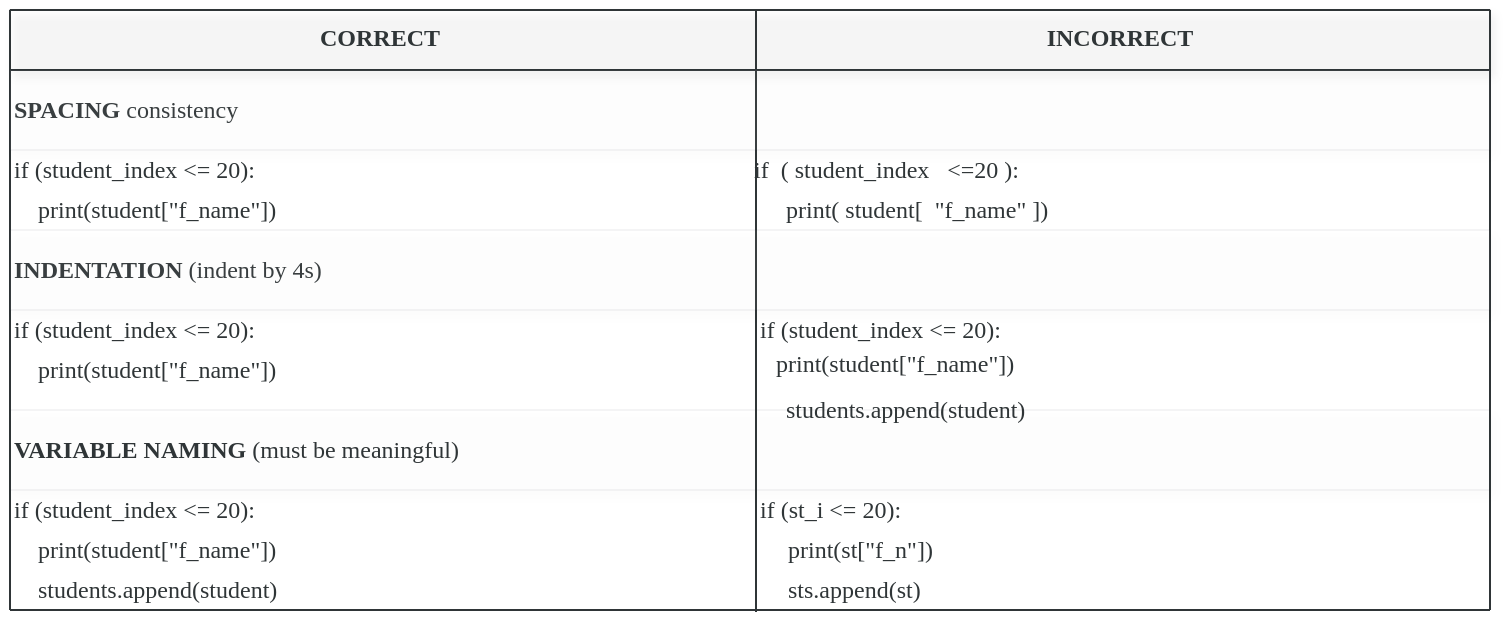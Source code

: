 <mxfile version="13.9.9" type="device"><diagram id="FT9ZO02VxDZpm9naYrI9" name="Page-1"><mxGraphModel dx="1072" dy="832" grid="0" gridSize="10" guides="1" tooltips="1" connect="1" arrows="1" fold="1" page="1" pageScale="1" pageWidth="827" pageHeight="1169" math="0" shadow="0"><root><mxCell id="0"/><mxCell id="1" parent="0"/><mxCell id="yyw-vfLoRmh3URsplYg_-36" value="" style="rounded=0;whiteSpace=wrap;html=1;fontFamily=Lucida Console;strokeColor=#2F3537;opacity=5;fillColor=#FFFFFF;shadow=1;fontColor=#2F3537;" vertex="1" parent="1"><mxGeometry x="40" y="210" width="740" height="40" as="geometry"/></mxCell><mxCell id="yyw-vfLoRmh3URsplYg_-25" value="if (student_index &amp;lt;= 20):&amp;nbsp;" style="text;html=1;strokeColor=none;fillColor=none;align=left;verticalAlign=middle;whiteSpace=wrap;rounded=0;fontFamily=Fira Code;fontSource=https%3A%2F%2Ffonts.googleapis.com%2Fcss2%3Ffamily%3DFira%2BCode%3Awght%40300%26display%3Dswap';fontColor=#2F3537;" vertex="1" parent="1"><mxGeometry x="40" y="250" width="370" height="20" as="geometry"/></mxCell><mxCell id="yyw-vfLoRmh3URsplYg_-11" value="" style="rounded=0;whiteSpace=wrap;html=1;fontFamily=Lucida Console;strokeColor=#2F3537;opacity=20;fillColor=#FFFFFF;shadow=1;fontColor=#2F3537;" vertex="1" parent="1"><mxGeometry x="40" y="10" width="740" height="30" as="geometry"/></mxCell><mxCell id="yyw-vfLoRmh3URsplYg_-1" value="if (student_index &amp;lt;= 20):&amp;nbsp;" style="text;html=1;strokeColor=none;fillColor=none;align=left;verticalAlign=middle;whiteSpace=wrap;rounded=0;fontFamily=Fira Code;fontSource=https%3A%2F%2Ffonts.googleapis.com%2Fcss2%3Ffamily%3DFira%2BCode%3Awght%40300%26display%3Dswap';fontColor=#2F3537;" vertex="1" parent="1"><mxGeometry x="40" y="80" width="370" height="20" as="geometry"/></mxCell><mxCell id="yyw-vfLoRmh3URsplYg_-3" value="&amp;nbsp; &amp;nbsp; print(student[&quot;f_name&quot;])&amp;nbsp; &amp;nbsp; &amp;nbsp; &amp;nbsp; &amp;nbsp; &amp;nbsp; &amp;nbsp; &amp;nbsp; &amp;nbsp;&amp;nbsp;" style="text;html=1;strokeColor=none;fillColor=none;align=left;verticalAlign=middle;whiteSpace=wrap;rounded=0;fontFamily=Fira Code;fontSource=https%3A%2F%2Ffonts.googleapis.com%2Fcss2%3Ffamily%3DFira%2BCode%3Awght%40300%26display%3Dswap';fontColor=#2F3537;" vertex="1" parent="1"><mxGeometry x="40" y="100" width="370" height="20" as="geometry"/></mxCell><mxCell id="yyw-vfLoRmh3URsplYg_-4" value="" style="endArrow=none;html=1;strokeColor=#2F3537;" edge="1" parent="1"><mxGeometry width="50" height="50" relative="1" as="geometry"><mxPoint x="40" y="40" as="sourcePoint"/><mxPoint x="780" y="40" as="targetPoint"/></mxGeometry></mxCell><mxCell id="yyw-vfLoRmh3URsplYg_-5" value="" style="endArrow=none;html=1;strokeColor=#2F3537;" edge="1" parent="1"><mxGeometry width="50" height="50" relative="1" as="geometry"><mxPoint x="40" y="10" as="sourcePoint"/><mxPoint x="780" y="10" as="targetPoint"/></mxGeometry></mxCell><mxCell id="yyw-vfLoRmh3URsplYg_-6" value="" style="endArrow=none;html=1;strokeColor=#2F3537;" edge="1" parent="1"><mxGeometry width="50" height="50" relative="1" as="geometry"><mxPoint x="40" y="10" as="sourcePoint"/><mxPoint x="40" y="310" as="targetPoint"/></mxGeometry></mxCell><mxCell id="yyw-vfLoRmh3URsplYg_-7" value="" style="endArrow=none;html=1;strokeColor=#2F3537;" edge="1" parent="1"><mxGeometry width="50" height="50" relative="1" as="geometry"><mxPoint x="780" y="10" as="sourcePoint"/><mxPoint x="780" y="310" as="targetPoint"/></mxGeometry></mxCell><mxCell id="yyw-vfLoRmh3URsplYg_-8" value="" style="endArrow=none;html=1;strokeColor=#2F3537;" edge="1" parent="1"><mxGeometry width="50" height="50" relative="1" as="geometry"><mxPoint x="413" y="10" as="sourcePoint"/><mxPoint x="413" y="311" as="targetPoint"/></mxGeometry></mxCell><mxCell id="yyw-vfLoRmh3URsplYg_-9" value="&lt;b&gt;CORRECT&lt;/b&gt;" style="text;html=1;strokeColor=none;fillColor=none;align=center;verticalAlign=middle;whiteSpace=wrap;rounded=0;fontFamily=Fira Code;fontSource=https%3A%2F%2Ffonts.googleapis.com%2Fcss2%3Ffamily%3DFira%2BCode%3Awght%40300%26display%3Dswap';fontColor=#2F3537;" vertex="1" parent="1"><mxGeometry x="40" y="14" width="370" height="20" as="geometry"/></mxCell><mxCell id="yyw-vfLoRmh3URsplYg_-10" value="&lt;b&gt;INCORRECT&lt;/b&gt;" style="text;html=1;strokeColor=none;fillColor=none;align=center;verticalAlign=middle;whiteSpace=wrap;rounded=0;fontFamily=Fira Code;fontSource=https%3A%2F%2Ffonts.googleapis.com%2Fcss2%3Ffamily%3DFira%2BCode%3Awght%40300%26display%3Dswap';fontColor=#2F3537;" vertex="1" parent="1"><mxGeometry x="410" y="14" width="370" height="20" as="geometry"/></mxCell><mxCell id="yyw-vfLoRmh3URsplYg_-12" value="&lt;b&gt;SPACING &lt;/b&gt;consistency" style="text;html=1;strokeColor=none;fillColor=none;align=left;verticalAlign=middle;whiteSpace=wrap;rounded=0;fontFamily=Fira Code;fontSource=https%3A%2F%2Ffonts.googleapis.com%2Fcss2%3Ffamily%3DFira%2BCode%3Awght%40300%26display%3Dswap';fontColor=#2F3537;" vertex="1" parent="1"><mxGeometry x="40" y="50" width="540" height="20" as="geometry"/></mxCell><mxCell id="yyw-vfLoRmh3URsplYg_-13" value="if&amp;nbsp; ( student_index&amp;nbsp; &amp;nbsp;&amp;lt;=20 ):&amp;nbsp;" style="text;html=1;strokeColor=none;fillColor=none;align=left;verticalAlign=middle;whiteSpace=wrap;rounded=0;fontFamily=Fira Code;fontSource=https%3A%2F%2Ffonts.googleapis.com%2Fcss2%3Ffamily%3DFira%2BCode%3Awght%40300%26display%3Dswap';fontColor=#2F3537;" vertex="1" parent="1"><mxGeometry x="410" y="80" width="370" height="20" as="geometry"/></mxCell><mxCell id="yyw-vfLoRmh3URsplYg_-14" value="&amp;nbsp; &amp;nbsp; print( student[&amp;nbsp; &quot;f_name&quot; ])&amp;nbsp; &amp;nbsp; &amp;nbsp; &amp;nbsp; &amp;nbsp; &amp;nbsp; &amp;nbsp; &amp;nbsp; &amp;nbsp;&amp;nbsp;" style="text;html=1;strokeColor=none;fillColor=none;align=left;verticalAlign=middle;whiteSpace=wrap;rounded=0;fontFamily=Fira Code;fontSource=https%3A%2F%2Ffonts.googleapis.com%2Fcss2%3Ffamily%3DFira%2BCode%3Awght%40300%26display%3Dswap';fontColor=#2F3537;" vertex="1" parent="1"><mxGeometry x="414" y="100" width="370" height="20" as="geometry"/></mxCell><mxCell id="yyw-vfLoRmh3URsplYg_-16" value="&lt;b&gt;INDENTATION &lt;/b&gt;(indent by 4s)" style="text;html=1;strokeColor=none;fillColor=none;align=left;verticalAlign=middle;whiteSpace=wrap;rounded=0;fontFamily=Fira Code;fontSource=https%3A%2F%2Ffonts.googleapis.com%2Fcss2%3Ffamily%3DFira%2BCode%3Awght%40300%26display%3Dswap';fontColor=#2F3537;" vertex="1" parent="1"><mxGeometry x="40" y="130" width="540" height="20" as="geometry"/></mxCell><mxCell id="yyw-vfLoRmh3URsplYg_-17" value="if (student_index &amp;lt;= 20):&amp;nbsp;" style="text;html=1;strokeColor=none;fillColor=none;align=left;verticalAlign=middle;whiteSpace=wrap;rounded=0;fontFamily=Fira Code;fontSource=https%3A%2F%2Ffonts.googleapis.com%2Fcss2%3Ffamily%3DFira%2BCode%3Awght%40300%26display%3Dswap';fontColor=#2F3537;" vertex="1" parent="1"><mxGeometry x="40" y="160" width="370" height="20" as="geometry"/></mxCell><mxCell id="yyw-vfLoRmh3URsplYg_-18" value="&amp;nbsp; &amp;nbsp; print(student[&quot;f_name&quot;])&amp;nbsp; &amp;nbsp; &amp;nbsp; &amp;nbsp; &amp;nbsp; &amp;nbsp; &amp;nbsp; &amp;nbsp; &amp;nbsp;&amp;nbsp;" style="text;html=1;strokeColor=none;fillColor=none;align=left;verticalAlign=middle;whiteSpace=wrap;rounded=0;fontFamily=Fira Code;fontSource=https%3A%2F%2Ffonts.googleapis.com%2Fcss2%3Ffamily%3DFira%2BCode%3Awght%40300%26display%3Dswap';fontColor=#2F3537;" vertex="1" parent="1"><mxGeometry x="40" y="180" width="370" height="20" as="geometry"/></mxCell><mxCell id="yyw-vfLoRmh3URsplYg_-19" value="&amp;nbsp; &amp;nbsp; students.append(student)" style="text;html=1;strokeColor=none;fillColor=none;align=left;verticalAlign=middle;whiteSpace=wrap;rounded=0;fontFamily=Fira Code;fontSource=https%3A%2F%2Ffonts.googleapis.com%2Fcss2%3Ffamily%3DFira%2BCode%3Awght%40300%26display%3Dswap';fontColor=#2F3537;" vertex="1" parent="1"><mxGeometry x="40" y="290" width="370" height="20" as="geometry"/></mxCell><mxCell id="yyw-vfLoRmh3URsplYg_-20" value="if (student_index &amp;lt;= 20):&amp;nbsp;" style="text;html=1;strokeColor=none;fillColor=none;align=left;verticalAlign=middle;whiteSpace=wrap;rounded=0;fontFamily=Fira Code;fontSource=https%3A%2F%2Ffonts.googleapis.com%2Fcss2%3Ffamily%3DFira%2BCode%3Awght%40300%26display%3Dswap';fontColor=#2F3537;" vertex="1" parent="1"><mxGeometry x="413" y="160" width="367" height="20" as="geometry"/></mxCell><mxCell id="yyw-vfLoRmh3URsplYg_-21" value="&amp;nbsp; print(student[&quot;f_name&quot;])&amp;nbsp; &amp;nbsp; &amp;nbsp; &amp;nbsp; &amp;nbsp; &amp;nbsp; &amp;nbsp; &amp;nbsp; &amp;nbsp;&amp;nbsp;" style="text;html=1;strokeColor=none;fillColor=none;align=left;verticalAlign=middle;whiteSpace=wrap;rounded=0;fontFamily=Fira Code;fontSource=https%3A%2F%2Ffonts.googleapis.com%2Fcss2%3Ffamily%3DFira%2BCode%3Awght%40300%26display%3Dswap';fontColor=#2F3537;" vertex="1" parent="1"><mxGeometry x="415" y="177" width="369" height="20" as="geometry"/></mxCell><mxCell id="yyw-vfLoRmh3URsplYg_-23" value="&amp;nbsp; &amp;nbsp; students.append(student)" style="text;html=1;strokeColor=none;fillColor=none;align=left;verticalAlign=middle;whiteSpace=wrap;rounded=0;fontFamily=Fira Code;fontSource=https%3A%2F%2Ffonts.googleapis.com%2Fcss2%3Ffamily%3DFira%2BCode%3Awght%40300%26display%3Dswap';fontColor=#2F3537;" vertex="1" parent="1"><mxGeometry x="414" y="200" width="366" height="20" as="geometry"/></mxCell><mxCell id="yyw-vfLoRmh3URsplYg_-24" value="&lt;b&gt;VARIABLE NAMING &lt;/b&gt;(must be meaningful)" style="text;html=1;strokeColor=none;fillColor=none;align=left;verticalAlign=middle;whiteSpace=wrap;rounded=0;fontFamily=Fira Code;fontSource=https%3A%2F%2Ffonts.googleapis.com%2Fcss2%3Ffamily%3DFira%2BCode%3Awght%40300%26display%3Dswap';fontColor=#2F3537;" vertex="1" parent="1"><mxGeometry x="40" y="220" width="540" height="20" as="geometry"/></mxCell><mxCell id="yyw-vfLoRmh3URsplYg_-26" value="&amp;nbsp; &amp;nbsp; print(student[&quot;f_name&quot;])&amp;nbsp; &amp;nbsp; &amp;nbsp; &amp;nbsp; &amp;nbsp; &amp;nbsp; &amp;nbsp; &amp;nbsp; &amp;nbsp;&amp;nbsp;" style="text;html=1;strokeColor=none;fillColor=none;align=left;verticalAlign=middle;whiteSpace=wrap;rounded=0;fontFamily=Fira Code;fontSource=https%3A%2F%2Ffonts.googleapis.com%2Fcss2%3Ffamily%3DFira%2BCode%3Awght%40300%26display%3Dswap';fontColor=#2F3537;" vertex="1" parent="1"><mxGeometry x="40" y="270" width="370" height="20" as="geometry"/></mxCell><mxCell id="yyw-vfLoRmh3URsplYg_-27" value="if (st_i &amp;lt;= 20):&amp;nbsp;" style="text;html=1;strokeColor=none;fillColor=none;align=left;verticalAlign=middle;whiteSpace=wrap;rounded=0;fontFamily=Fira Code;fontSource=https%3A%2F%2Ffonts.googleapis.com%2Fcss2%3Ffamily%3DFira%2BCode%3Awght%40300%26display%3Dswap';fontColor=#2F3537;" vertex="1" parent="1"><mxGeometry x="413" y="250" width="367" height="20" as="geometry"/></mxCell><mxCell id="yyw-vfLoRmh3URsplYg_-28" value="&amp;nbsp; &amp;nbsp; print(st[&quot;f_n&quot;])&amp;nbsp; &amp;nbsp; &amp;nbsp; &amp;nbsp; &amp;nbsp; &amp;nbsp; &amp;nbsp; &amp;nbsp; &amp;nbsp;&amp;nbsp;" style="text;html=1;strokeColor=none;fillColor=none;align=left;verticalAlign=middle;whiteSpace=wrap;rounded=0;fontFamily=Fira Code;fontSource=https%3A%2F%2Ffonts.googleapis.com%2Fcss2%3Ffamily%3DFira%2BCode%3Awght%40300%26display%3Dswap';fontColor=#2F3537;" vertex="1" parent="1"><mxGeometry x="415" y="270" width="365" height="20" as="geometry"/></mxCell><mxCell id="yyw-vfLoRmh3URsplYg_-29" value="&amp;nbsp; &amp;nbsp; sts.append(st)" style="text;html=1;strokeColor=none;fillColor=none;align=left;verticalAlign=middle;whiteSpace=wrap;rounded=0;fontFamily=Fira Code;fontSource=https%3A%2F%2Ffonts.googleapis.com%2Fcss2%3Ffamily%3DFira%2BCode%3Awght%40300%26display%3Dswap';fontColor=#2F3537;" vertex="1" parent="1"><mxGeometry x="415" y="290" width="365" height="20" as="geometry"/></mxCell><mxCell id="yyw-vfLoRmh3URsplYg_-32" value="" style="endArrow=none;html=1;strokeColor=#2F3537;" edge="1" parent="1"><mxGeometry width="50" height="50" relative="1" as="geometry"><mxPoint x="40" y="310" as="sourcePoint"/><mxPoint x="780" y="310" as="targetPoint"/></mxGeometry></mxCell><mxCell id="yyw-vfLoRmh3URsplYg_-34" value="" style="rounded=0;whiteSpace=wrap;html=1;fontFamily=Lucida Console;strokeColor=#2F3537;opacity=5;fillColor=#FFFFFF;shadow=1;fontColor=#2F3537;" vertex="1" parent="1"><mxGeometry x="40" y="40" width="740" height="40" as="geometry"/></mxCell><mxCell id="yyw-vfLoRmh3URsplYg_-35" value="" style="rounded=0;whiteSpace=wrap;html=1;fontFamily=Lucida Console;strokeColor=#2F3537;opacity=5;fillColor=#FFFFFF;shadow=1;fontColor=#2F3537;" vertex="1" parent="1"><mxGeometry x="40" y="120" width="740" height="40" as="geometry"/></mxCell></root></mxGraphModel></diagram></mxfile>